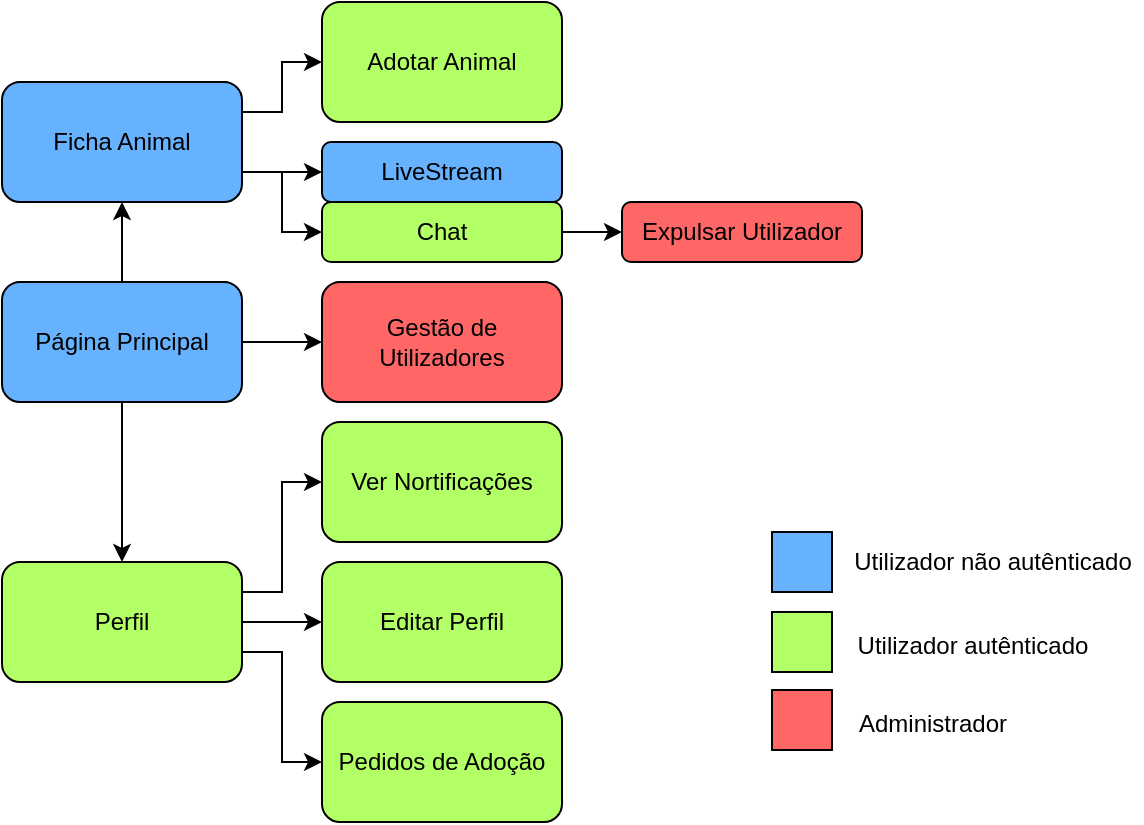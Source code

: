 <mxfile version="10.6.1" type="device"><diagram id="UwO6CtlNTE07XWcpaqUF" name="Page-1"><mxGraphModel dx="840" dy="462" grid="1" gridSize="10" guides="1" tooltips="1" connect="1" arrows="1" fold="1" page="1" pageScale="1" pageWidth="827" pageHeight="1169" math="0" shadow="0"><root><mxCell id="0"/><mxCell id="1" parent="0"/><mxCell id="-Qr9k-lmroiORMEOTcPO-10" style="edgeStyle=orthogonalEdgeStyle;rounded=0;orthogonalLoop=1;jettySize=auto;html=1;entryX=0.5;entryY=0;entryDx=0;entryDy=0;" edge="1" parent="1" source="-Qr9k-lmroiORMEOTcPO-1" target="-Qr9k-lmroiORMEOTcPO-7"><mxGeometry relative="1" as="geometry"/></mxCell><mxCell id="-Qr9k-lmroiORMEOTcPO-15" style="edgeStyle=orthogonalEdgeStyle;rounded=0;orthogonalLoop=1;jettySize=auto;html=1;exitX=0.5;exitY=0;exitDx=0;exitDy=0;entryX=0.5;entryY=1;entryDx=0;entryDy=0;" edge="1" parent="1" source="-Qr9k-lmroiORMEOTcPO-1" target="-Qr9k-lmroiORMEOTcPO-2"><mxGeometry relative="1" as="geometry"/></mxCell><mxCell id="-Qr9k-lmroiORMEOTcPO-21" style="edgeStyle=orthogonalEdgeStyle;rounded=0;orthogonalLoop=1;jettySize=auto;html=1;exitX=1;exitY=0.5;exitDx=0;exitDy=0;entryX=0;entryY=0.5;entryDx=0;entryDy=0;" edge="1" parent="1" source="-Qr9k-lmroiORMEOTcPO-1" target="-Qr9k-lmroiORMEOTcPO-20"><mxGeometry relative="1" as="geometry"/></mxCell><mxCell id="-Qr9k-lmroiORMEOTcPO-1" value="Página Principal&lt;br&gt;" style="rounded=1;whiteSpace=wrap;html=1;fillColor=#66B2FF;" vertex="1" parent="1"><mxGeometry x="90" y="150" width="120" height="60" as="geometry"/></mxCell><mxCell id="-Qr9k-lmroiORMEOTcPO-17" style="edgeStyle=orthogonalEdgeStyle;rounded=0;orthogonalLoop=1;jettySize=auto;html=1;exitX=1;exitY=0.25;exitDx=0;exitDy=0;" edge="1" parent="1" source="-Qr9k-lmroiORMEOTcPO-2" target="-Qr9k-lmroiORMEOTcPO-3"><mxGeometry relative="1" as="geometry"/></mxCell><mxCell id="-Qr9k-lmroiORMEOTcPO-27" style="edgeStyle=orthogonalEdgeStyle;rounded=0;orthogonalLoop=1;jettySize=auto;html=1;exitX=1;exitY=0.75;exitDx=0;exitDy=0;entryX=0;entryY=0.5;entryDx=0;entryDy=0;" edge="1" parent="1" source="-Qr9k-lmroiORMEOTcPO-2" target="-Qr9k-lmroiORMEOTcPO-4"><mxGeometry relative="1" as="geometry"/></mxCell><mxCell id="-Qr9k-lmroiORMEOTcPO-28" style="edgeStyle=orthogonalEdgeStyle;rounded=0;orthogonalLoop=1;jettySize=auto;html=1;exitX=1;exitY=0.75;exitDx=0;exitDy=0;entryX=0;entryY=0.5;entryDx=0;entryDy=0;" edge="1" parent="1" source="-Qr9k-lmroiORMEOTcPO-2" target="-Qr9k-lmroiORMEOTcPO-24"><mxGeometry relative="1" as="geometry"/></mxCell><mxCell id="-Qr9k-lmroiORMEOTcPO-2" value="Ficha Animal&lt;br&gt;" style="rounded=1;whiteSpace=wrap;html=1;fillColor=#66B2FF;" vertex="1" parent="1"><mxGeometry x="90" y="50" width="120" height="60" as="geometry"/></mxCell><mxCell id="-Qr9k-lmroiORMEOTcPO-3" value="Adotar Animal&lt;br&gt;" style="rounded=1;whiteSpace=wrap;html=1;fillColor=#B3FF66;" vertex="1" parent="1"><mxGeometry x="250" y="10" width="120" height="60" as="geometry"/></mxCell><mxCell id="-Qr9k-lmroiORMEOTcPO-19" style="edgeStyle=orthogonalEdgeStyle;rounded=0;orthogonalLoop=1;jettySize=auto;html=1;exitX=1;exitY=0.5;exitDx=0;exitDy=0;entryX=0;entryY=0.5;entryDx=0;entryDy=0;" edge="1" parent="1" source="-Qr9k-lmroiORMEOTcPO-24" target="-Qr9k-lmroiORMEOTcPO-5"><mxGeometry relative="1" as="geometry"/></mxCell><mxCell id="-Qr9k-lmroiORMEOTcPO-4" value="LiveStream&lt;br&gt;" style="rounded=1;whiteSpace=wrap;html=1;fillColor=#66B2FF;" vertex="1" parent="1"><mxGeometry x="250" y="80" width="120" height="30" as="geometry"/></mxCell><mxCell id="-Qr9k-lmroiORMEOTcPO-5" value="Expulsar Utilizador&lt;br&gt;" style="rounded=1;whiteSpace=wrap;html=1;fillColor=#FF6666;" vertex="1" parent="1"><mxGeometry x="400" y="110" width="120" height="30" as="geometry"/></mxCell><mxCell id="-Qr9k-lmroiORMEOTcPO-6" value="Ver Nortificações&lt;br&gt;" style="rounded=1;whiteSpace=wrap;html=1;fillColor=#B3FF66;" vertex="1" parent="1"><mxGeometry x="250" y="220" width="120" height="60" as="geometry"/></mxCell><mxCell id="-Qr9k-lmroiORMEOTcPO-11" style="edgeStyle=orthogonalEdgeStyle;rounded=0;orthogonalLoop=1;jettySize=auto;html=1;exitX=1;exitY=0.5;exitDx=0;exitDy=0;entryX=0;entryY=0.5;entryDx=0;entryDy=0;" edge="1" parent="1" source="-Qr9k-lmroiORMEOTcPO-7" target="-Qr9k-lmroiORMEOTcPO-8"><mxGeometry relative="1" as="geometry"/></mxCell><mxCell id="-Qr9k-lmroiORMEOTcPO-12" style="edgeStyle=orthogonalEdgeStyle;rounded=0;orthogonalLoop=1;jettySize=auto;html=1;exitX=1;exitY=0.25;exitDx=0;exitDy=0;entryX=0;entryY=0.5;entryDx=0;entryDy=0;" edge="1" parent="1" source="-Qr9k-lmroiORMEOTcPO-7" target="-Qr9k-lmroiORMEOTcPO-6"><mxGeometry relative="1" as="geometry"/></mxCell><mxCell id="-Qr9k-lmroiORMEOTcPO-13" style="edgeStyle=orthogonalEdgeStyle;rounded=0;orthogonalLoop=1;jettySize=auto;html=1;exitX=1;exitY=0.75;exitDx=0;exitDy=0;entryX=0;entryY=0.5;entryDx=0;entryDy=0;" edge="1" parent="1" source="-Qr9k-lmroiORMEOTcPO-7" target="-Qr9k-lmroiORMEOTcPO-9"><mxGeometry relative="1" as="geometry"/></mxCell><mxCell id="-Qr9k-lmroiORMEOTcPO-7" value="Perfil&lt;br&gt;" style="rounded=1;whiteSpace=wrap;html=1;fillColor=#B3FF66;" vertex="1" parent="1"><mxGeometry x="90" y="290" width="120" height="60" as="geometry"/></mxCell><mxCell id="-Qr9k-lmroiORMEOTcPO-8" value="Editar Perfil&lt;br&gt;" style="rounded=1;whiteSpace=wrap;html=1;fillColor=#B3FF66;" vertex="1" parent="1"><mxGeometry x="250" y="290" width="120" height="60" as="geometry"/></mxCell><mxCell id="-Qr9k-lmroiORMEOTcPO-9" value="Pedidos de Adoção&lt;br&gt;" style="rounded=1;whiteSpace=wrap;html=1;fillColor=#B3FF66;" vertex="1" parent="1"><mxGeometry x="250" y="360" width="120" height="60" as="geometry"/></mxCell><mxCell id="-Qr9k-lmroiORMEOTcPO-20" value="Gestão de Utilizadores" style="rounded=1;whiteSpace=wrap;html=1;fillColor=#FF6666;" vertex="1" parent="1"><mxGeometry x="250" y="150" width="120" height="60" as="geometry"/></mxCell><mxCell id="-Qr9k-lmroiORMEOTcPO-24" value="Chat&lt;br&gt;" style="rounded=1;whiteSpace=wrap;html=1;fillColor=#B3FF66;" vertex="1" parent="1"><mxGeometry x="250" y="110" width="120" height="30" as="geometry"/></mxCell><mxCell id="-Qr9k-lmroiORMEOTcPO-31" value="" style="whiteSpace=wrap;html=1;aspect=fixed;fillColor=#66B2FF;" vertex="1" parent="1"><mxGeometry x="475" y="275" width="30" height="30" as="geometry"/></mxCell><mxCell id="-Qr9k-lmroiORMEOTcPO-32" value="Utilizador não autênticado&lt;br&gt;&lt;br&gt;" style="text;html=1;resizable=0;points=[];autosize=1;align=center;verticalAlign=middle;spacingTop=-4;" vertex="1" parent="1"><mxGeometry x="510" y="284" width="150" height="30" as="geometry"/></mxCell><mxCell id="-Qr9k-lmroiORMEOTcPO-35" value="" style="whiteSpace=wrap;html=1;aspect=fixed;fillColor=#B3FF66;" vertex="1" parent="1"><mxGeometry x="475" y="315" width="30" height="30" as="geometry"/></mxCell><mxCell id="-Qr9k-lmroiORMEOTcPO-36" value="Utilizador autênticado&lt;br&gt;" style="text;html=1;resizable=0;points=[];autosize=1;align=center;verticalAlign=middle;spacingTop=-4;" vertex="1" parent="1"><mxGeometry x="510" y="324" width="130" height="20" as="geometry"/></mxCell><mxCell id="-Qr9k-lmroiORMEOTcPO-37" value="" style="whiteSpace=wrap;html=1;aspect=fixed;fillColor=#FF6666;" vertex="1" parent="1"><mxGeometry x="475" y="354" width="30" height="30" as="geometry"/></mxCell><mxCell id="-Qr9k-lmroiORMEOTcPO-38" value="Administrador&lt;br&gt;" style="text;html=1;resizable=0;points=[];autosize=1;align=center;verticalAlign=middle;spacingTop=-4;" vertex="1" parent="1"><mxGeometry x="510" y="363" width="90" height="20" as="geometry"/></mxCell></root></mxGraphModel></diagram></mxfile>